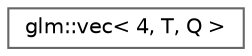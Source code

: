 digraph "Graphical Class Hierarchy"
{
 // LATEX_PDF_SIZE
  bgcolor="transparent";
  edge [fontname=Helvetica,fontsize=10,labelfontname=Helvetica,labelfontsize=10];
  node [fontname=Helvetica,fontsize=10,shape=box,height=0.2,width=0.4];
  rankdir="LR";
  Node0 [id="Node000000",label="glm::vec\< 4, T, Q \>",height=0.2,width=0.4,color="grey40", fillcolor="white", style="filled",URL="$structglm_1_1vec_3_014_00_01_t_00_01_q_01_4.html",tooltip=" "];
}
